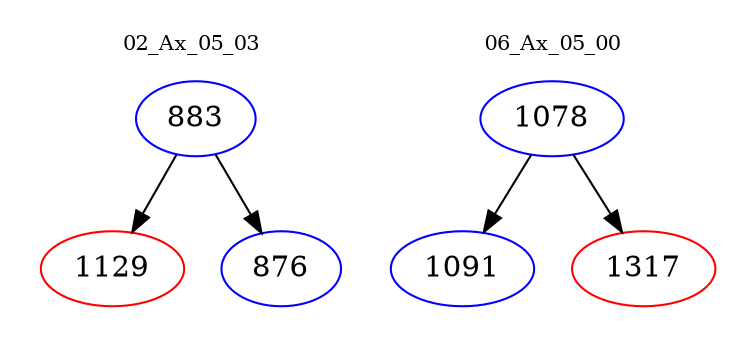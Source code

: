 digraph{
subgraph cluster_0 {
color = white
label = "02_Ax_05_03";
fontsize=10;
T0_883 [label="883", color="blue"]
T0_883 -> T0_1129 [color="black"]
T0_1129 [label="1129", color="red"]
T0_883 -> T0_876 [color="black"]
T0_876 [label="876", color="blue"]
}
subgraph cluster_1 {
color = white
label = "06_Ax_05_00";
fontsize=10;
T1_1078 [label="1078", color="blue"]
T1_1078 -> T1_1091 [color="black"]
T1_1091 [label="1091", color="blue"]
T1_1078 -> T1_1317 [color="black"]
T1_1317 [label="1317", color="red"]
}
}

